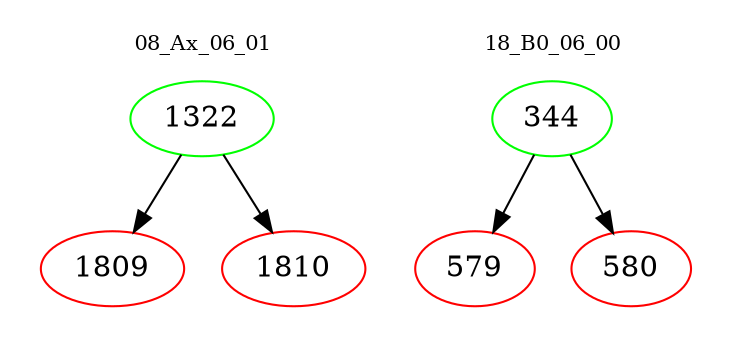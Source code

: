 digraph{
subgraph cluster_0 {
color = white
label = "08_Ax_06_01";
fontsize=10;
T0_1322 [label="1322", color="green"]
T0_1322 -> T0_1809 [color="black"]
T0_1809 [label="1809", color="red"]
T0_1322 -> T0_1810 [color="black"]
T0_1810 [label="1810", color="red"]
}
subgraph cluster_1 {
color = white
label = "18_B0_06_00";
fontsize=10;
T1_344 [label="344", color="green"]
T1_344 -> T1_579 [color="black"]
T1_579 [label="579", color="red"]
T1_344 -> T1_580 [color="black"]
T1_580 [label="580", color="red"]
}
}

